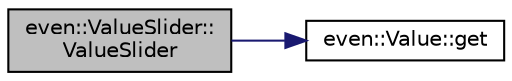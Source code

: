 digraph "even::ValueSlider::ValueSlider"
{
  edge [fontname="Helvetica",fontsize="10",labelfontname="Helvetica",labelfontsize="10"];
  node [fontname="Helvetica",fontsize="10",shape=record];
  rankdir="LR";
  Node0 [label="even::ValueSlider::\lValueSlider",height=0.2,width=0.4,color="black", fillcolor="grey75", style="filled", fontcolor="black"];
  Node0 -> Node1 [color="midnightblue",fontsize="10",style="solid",fontname="Helvetica"];
  Node1 [label="even::Value::get",height=0.2,width=0.4,color="black", fillcolor="white", style="filled",URL="$classeven_1_1_value.html#a5740b0ec0182b7e7d9b89d921f0fbe06",tooltip="Get value. "];
}
